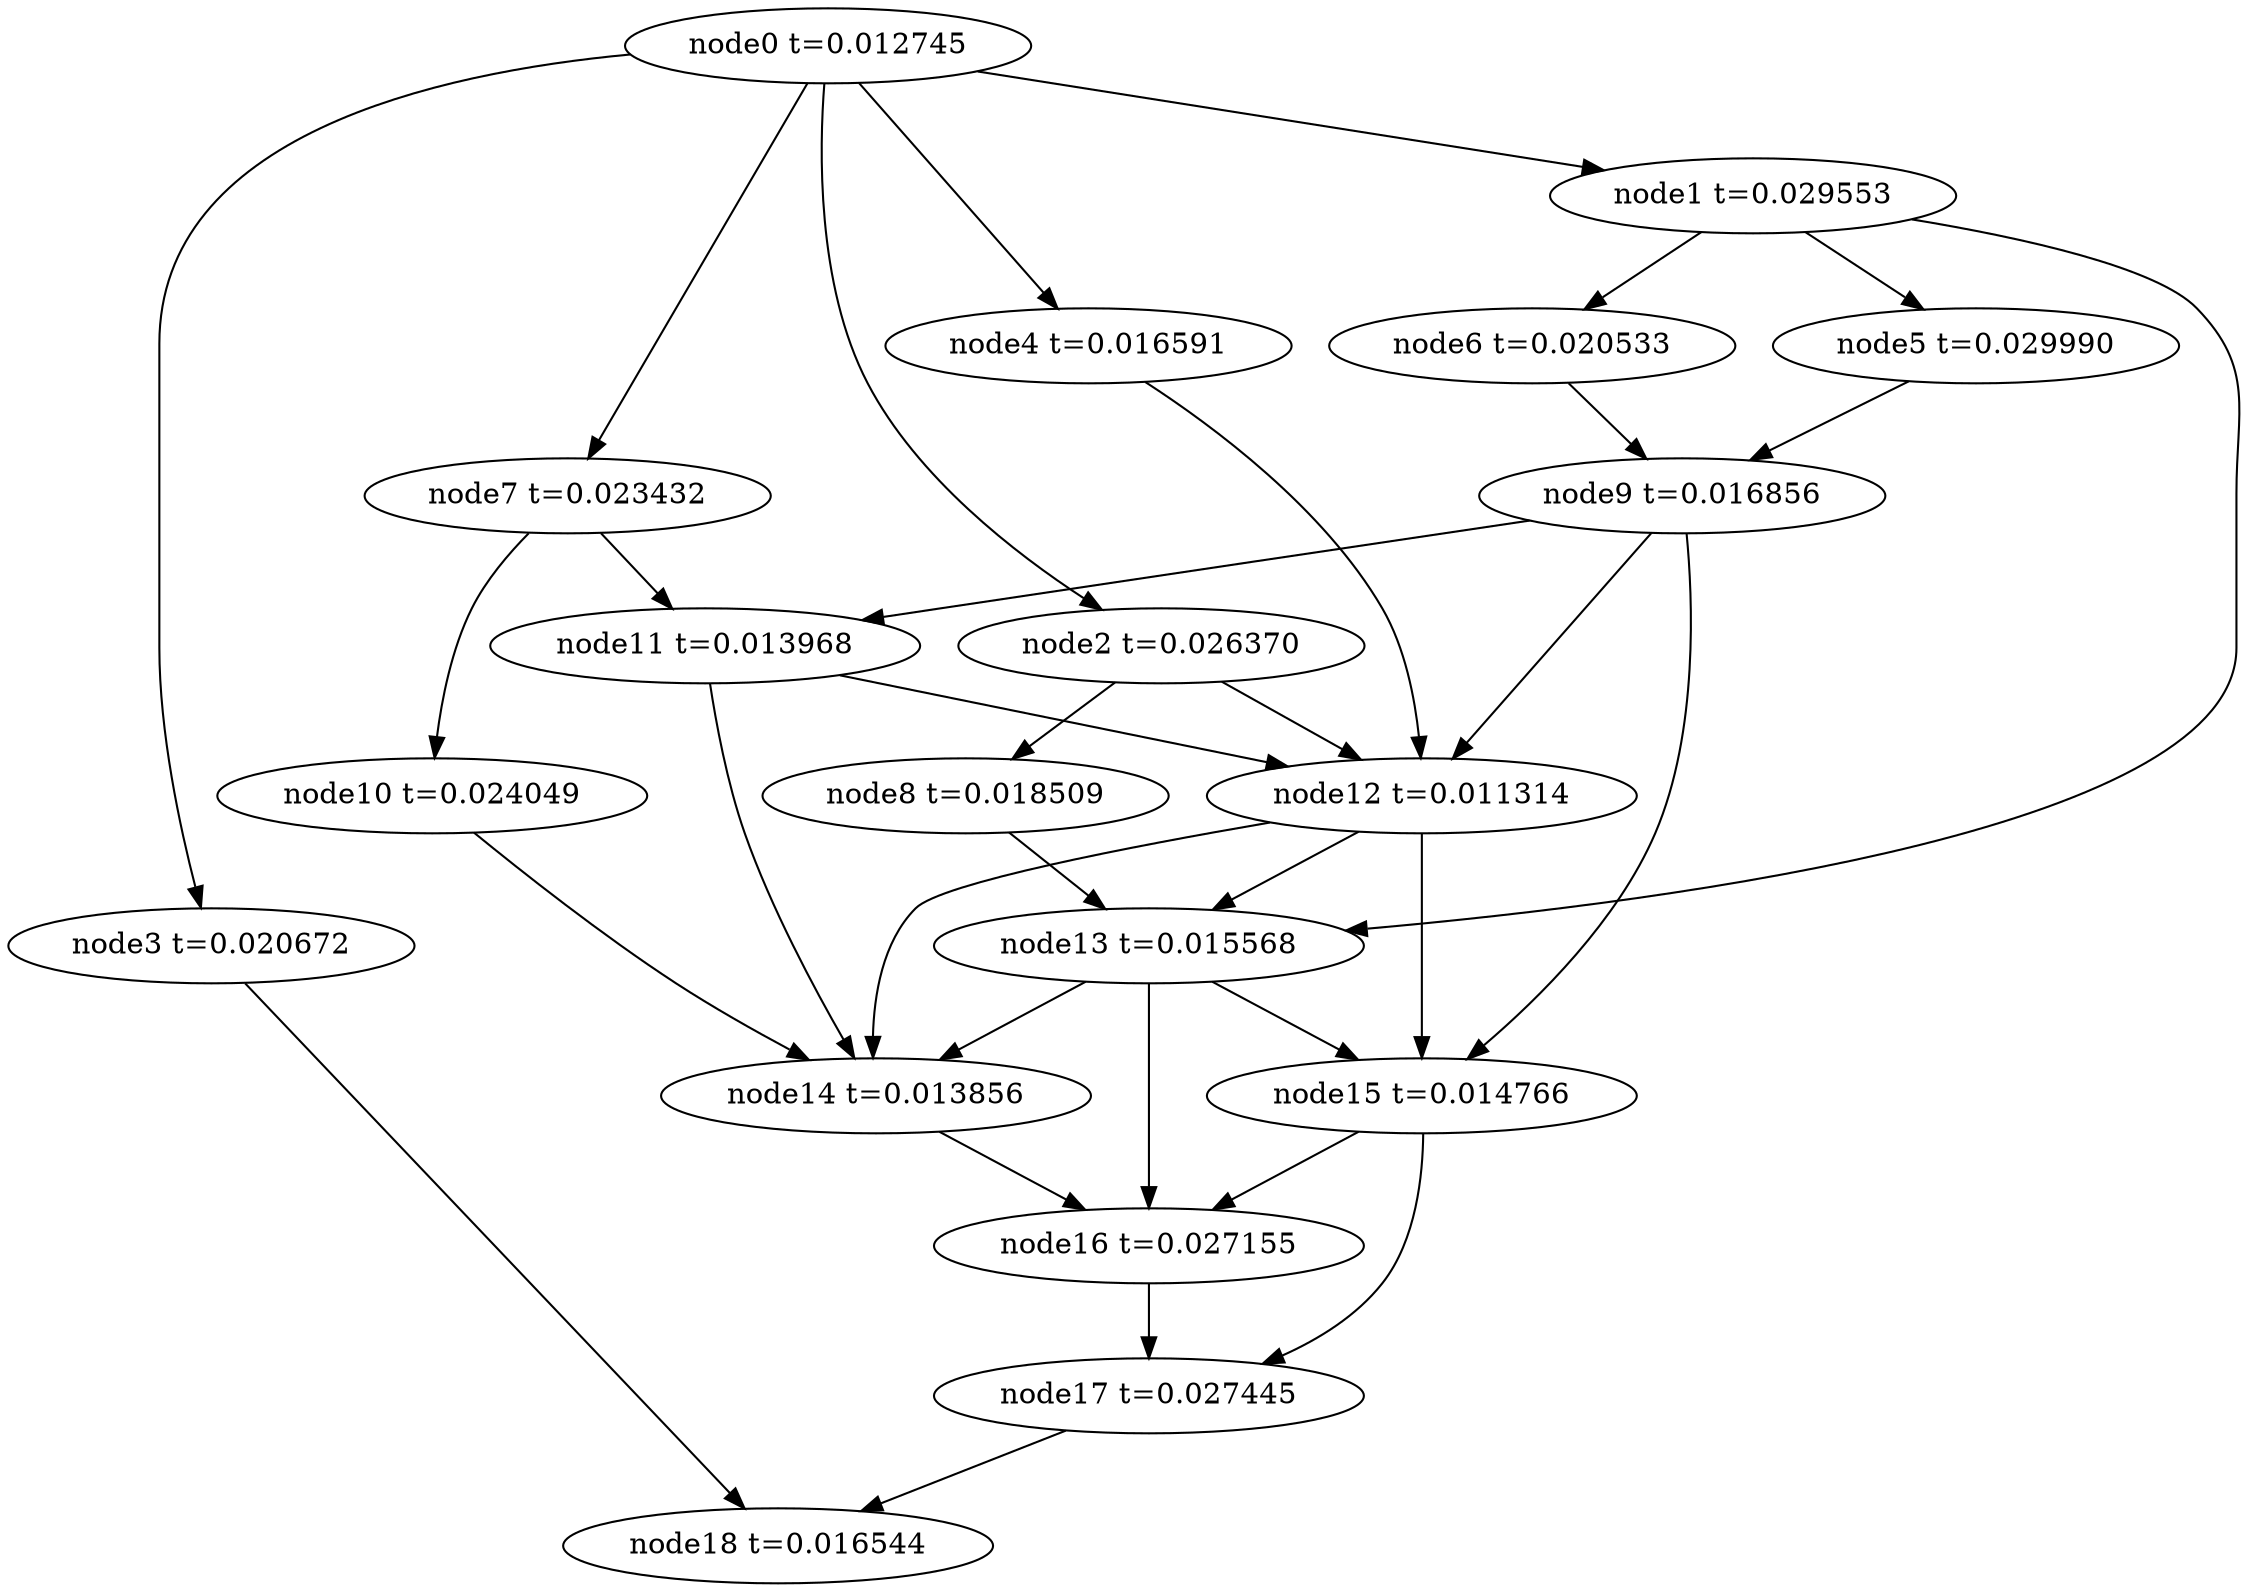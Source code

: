 digraph g{
	node18[label="node18 t=0.016544"]
	node17 -> node18
	node17[label="node17 t=0.027445"];
	node16 -> node17
	node16[label="node16 t=0.027155"];
	node15 -> node17
	node15 -> node16
	node15[label="node15 t=0.014766"];
	node14 -> node16
	node14[label="node14 t=0.013856"];
	node13 -> node16
	node13 -> node15
	node13 -> node14
	node13[label="node13 t=0.015568"];
	node12 -> node15
	node12 -> node14
	node12 -> node13
	node12[label="node12 t=0.011314"];
	node11 -> node14
	node11 -> node12
	node11[label="node11 t=0.013968"];
	node10 -> node14
	node10[label="node10 t=0.024049"];
	node9 -> node15
	node9 -> node12
	node9 -> node11
	node9[label="node9 t=0.016856"];
	node8 -> node13
	node8[label="node8 t=0.018509"];
	node7 -> node11
	node7 -> node10
	node7[label="node7 t=0.023432"];
	node6 -> node9
	node6[label="node6 t=0.020533"];
	node5 -> node9
	node5[label="node5 t=0.029990"];
	node4 -> node12
	node4[label="node4 t=0.016591"];
	node3 -> node18
	node3[label="node3 t=0.020672"];
	node2 -> node12
	node2 -> node8
	node2[label="node2 t=0.026370"];
	node1 -> node13
	node1 -> node6
	node1 -> node5
	node1[label="node1 t=0.029553"];
	node0 -> node7
	node0 -> node4
	node0 -> node3
	node0 -> node2
	node0 -> node1
	node0[label="node0 t=0.012745"];
}
